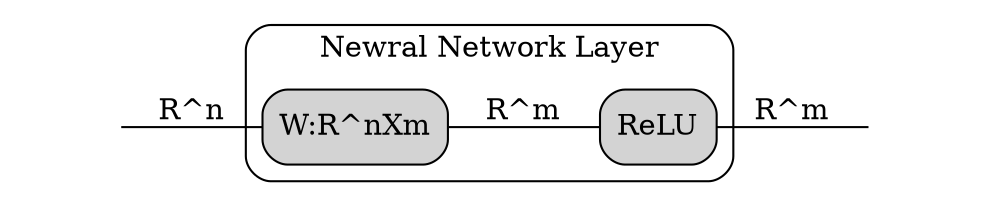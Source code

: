 digraph ex_3 {
    graph [rankdir=LR];
    // グラフ名はcluster_で始める
    subgraph cluster_0 {
        label = "Newral Network Layer";
        style= "rounded"
        
        WRnm [label="W:R^nXm", shape="box", style="rounded,filled"];
        ReLU [ label="ReLU", shape="box", style="rounded,filled"];
        
        WRnm -> ReLU  [label="R^m", lblstyle="auto", arrowhead=none];
        
    };

    // node
    start [label="", shape=none];
    end [label="", shape=none];   

    // edge
    start -> WRnm [label="R^n", texlbl="$R^n$", lblstyle="auto", arrowhead=none];
    ReLU -> end [label="R^m", texlbl="$R^m$", lblstyle="auto", arrowhead=none];
}